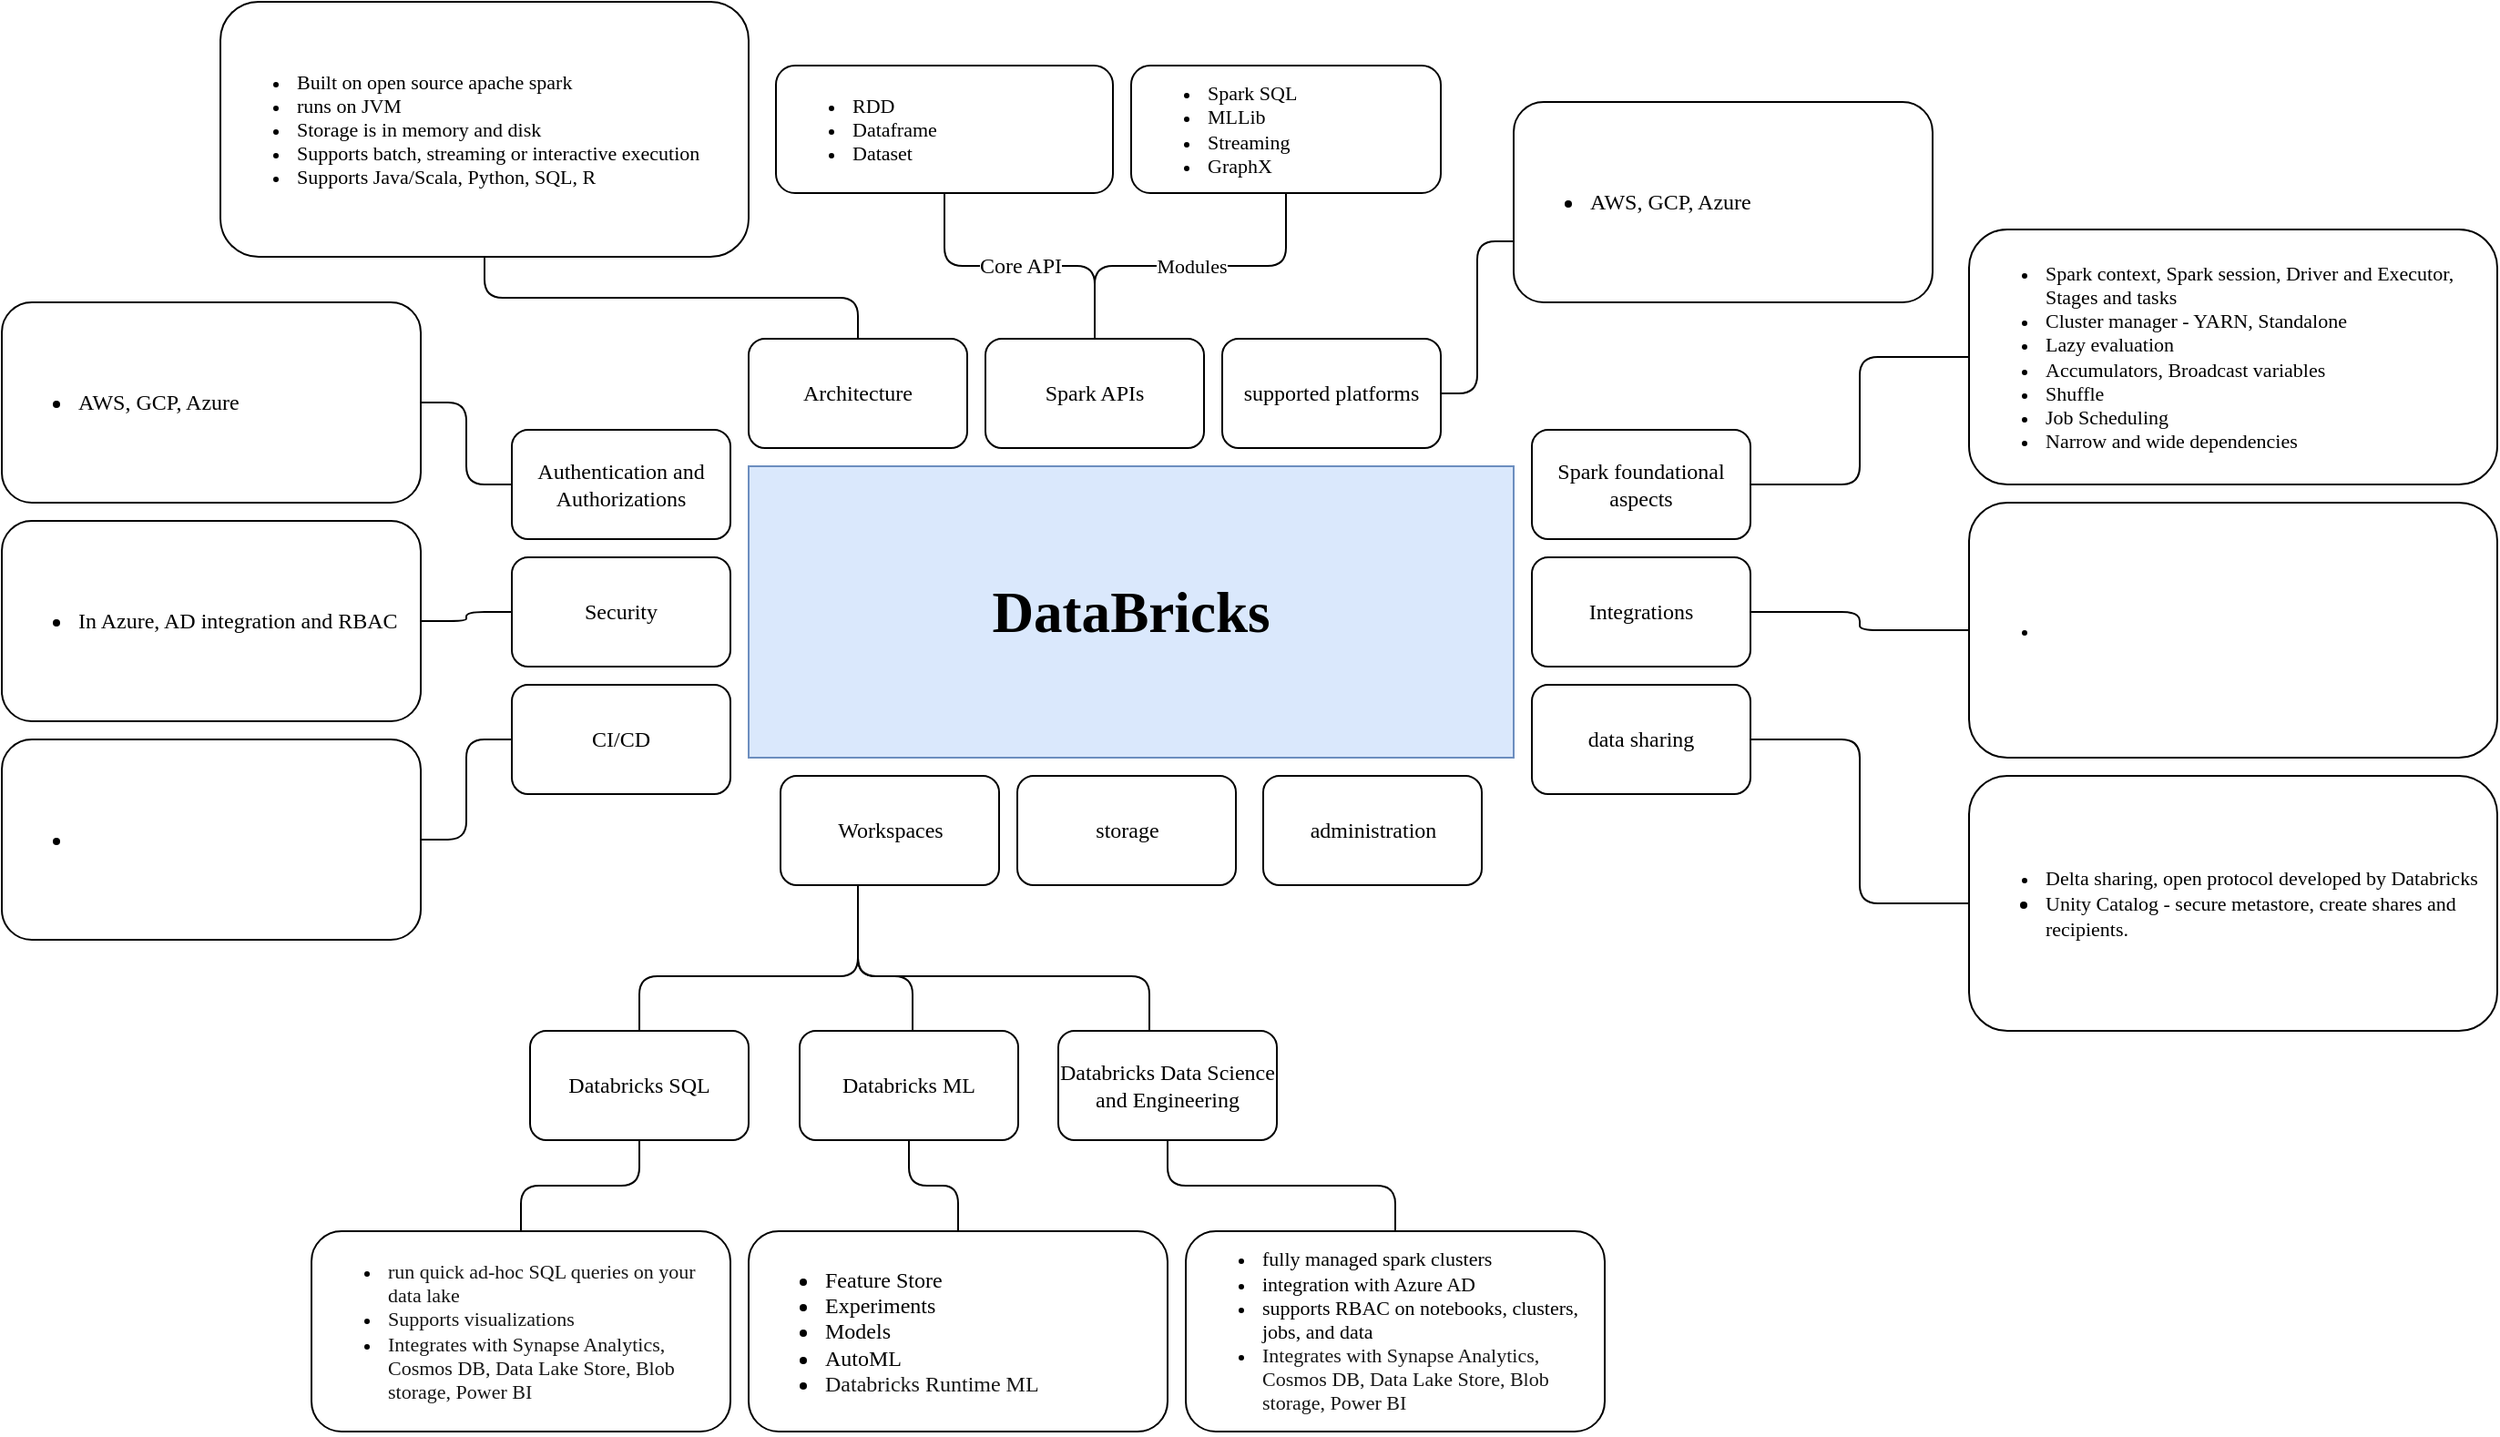 <mxfile version="17.1.3" type="github">
  <diagram id="xfbisKgPo5yGwsmO2iI5" name="Page-1">
    <mxGraphModel dx="2006" dy="1770" grid="1" gridSize="10" guides="1" tooltips="1" connect="1" arrows="1" fold="1" page="1" pageScale="1" pageWidth="850" pageHeight="1100" math="0" shadow="0">
      <root>
        <mxCell id="0" />
        <mxCell id="1" parent="0" />
        <mxCell id="V43_jzV2RidBm6Wxg-L6-1" value="&lt;h3&gt;DataBricks&lt;/h3&gt;" style="rounded=0;whiteSpace=wrap;html=1;fontFamily=Tahoma;fontSize=27;fillColor=#dae8fc;strokeColor=#6c8ebf;" vertex="1" parent="1">
          <mxGeometry x="160" y="150" width="420" height="160" as="geometry" />
        </mxCell>
        <mxCell id="V43_jzV2RidBm6Wxg-L6-4" style="edgeStyle=orthogonalEdgeStyle;rounded=1;orthogonalLoop=1;jettySize=auto;html=1;fontFamily=Tahoma;fontSize=12;endArrow=none;endFill=0;" edge="1" parent="1" source="V43_jzV2RidBm6Wxg-L6-2" target="V43_jzV2RidBm6Wxg-L6-3">
          <mxGeometry relative="1" as="geometry" />
        </mxCell>
        <mxCell id="V43_jzV2RidBm6Wxg-L6-2" value="&lt;p style=&quot;font-size: 12px&quot;&gt;Architecture&lt;/p&gt;" style="rounded=1;whiteSpace=wrap;html=1;fontFamily=Tahoma;fontSize=27;" vertex="1" parent="1">
          <mxGeometry x="160" y="80" width="120" height="60" as="geometry" />
        </mxCell>
        <mxCell id="V43_jzV2RidBm6Wxg-L6-3" value="&lt;ul style=&quot;font-size: 11px&quot;&gt;&lt;li&gt;Built on open source apache spark&lt;/li&gt;&lt;li&gt;runs on JVM&lt;/li&gt;&lt;li&gt;Storage is in memory and disk&lt;/li&gt;&lt;li&gt;Supports batch, streaming or interactive execution&lt;/li&gt;&lt;li&gt;Supports Java/Scala, Python, SQL, R&lt;/li&gt;&lt;/ul&gt;" style="rounded=1;whiteSpace=wrap;html=1;fontFamily=Tahoma;fontSize=12;align=left;" vertex="1" parent="1">
          <mxGeometry x="-130" y="-105" width="290" height="140" as="geometry" />
        </mxCell>
        <mxCell id="V43_jzV2RidBm6Wxg-L6-7" value="Core API" style="edgeStyle=orthogonalEdgeStyle;rounded=1;orthogonalLoop=1;jettySize=auto;html=1;fontFamily=Tahoma;fontSize=12;endArrow=none;endFill=0;" edge="1" parent="1" source="V43_jzV2RidBm6Wxg-L6-5" target="V43_jzV2RidBm6Wxg-L6-6">
          <mxGeometry relative="1" as="geometry" />
        </mxCell>
        <mxCell id="V43_jzV2RidBm6Wxg-L6-37" value="Modules" style="edgeStyle=orthogonalEdgeStyle;rounded=1;orthogonalLoop=1;jettySize=auto;html=1;fontFamily=Tahoma;fontSize=11;endArrow=none;endFill=0;" edge="1" parent="1" source="V43_jzV2RidBm6Wxg-L6-5" target="V43_jzV2RidBm6Wxg-L6-36">
          <mxGeometry relative="1" as="geometry" />
        </mxCell>
        <mxCell id="V43_jzV2RidBm6Wxg-L6-5" value="&lt;p style=&quot;font-size: 12px&quot;&gt;Spark APIs&lt;/p&gt;" style="rounded=1;whiteSpace=wrap;html=1;fontFamily=Tahoma;fontSize=27;" vertex="1" parent="1">
          <mxGeometry x="290" y="80" width="120" height="60" as="geometry" />
        </mxCell>
        <mxCell id="V43_jzV2RidBm6Wxg-L6-6" value="&lt;ul style=&quot;font-size: 11px&quot;&gt;&lt;li&gt;RDD&lt;/li&gt;&lt;li&gt;Dataframe&lt;/li&gt;&lt;li&gt;Dataset&lt;/li&gt;&lt;/ul&gt;" style="rounded=1;whiteSpace=wrap;html=1;fontFamily=Tahoma;fontSize=12;align=left;" vertex="1" parent="1">
          <mxGeometry x="175" y="-70" width="185" height="70" as="geometry" />
        </mxCell>
        <mxCell id="V43_jzV2RidBm6Wxg-L6-10" style="edgeStyle=orthogonalEdgeStyle;rounded=1;orthogonalLoop=1;jettySize=auto;html=1;fontFamily=Tahoma;fontSize=11;endArrow=none;endFill=0;" edge="1" parent="1" source="V43_jzV2RidBm6Wxg-L6-8" target="V43_jzV2RidBm6Wxg-L6-9">
          <mxGeometry relative="1" as="geometry" />
        </mxCell>
        <mxCell id="V43_jzV2RidBm6Wxg-L6-8" value="&lt;p style=&quot;font-size: 12px&quot;&gt;Spark foundational aspects&lt;/p&gt;" style="rounded=1;whiteSpace=wrap;html=1;fontFamily=Tahoma;fontSize=27;" vertex="1" parent="1">
          <mxGeometry x="590" y="130" width="120" height="60" as="geometry" />
        </mxCell>
        <mxCell id="V43_jzV2RidBm6Wxg-L6-9" value="&lt;ul style=&quot;font-size: 11px&quot;&gt;&lt;li&gt;&lt;span&gt;Spark context, Spark session, Driver and Executor, Stages and tasks&lt;/span&gt;&lt;br&gt;&lt;/li&gt;&lt;li&gt;Cluster manager - YARN, Standalone&lt;/li&gt;&lt;li&gt;Lazy evaluation&lt;/li&gt;&lt;li&gt;Accumulators, Broadcast variables&lt;/li&gt;&lt;li&gt;Shuffle&lt;/li&gt;&lt;li&gt;Job Scheduling&lt;/li&gt;&lt;li&gt;Narrow and wide dependencies&lt;/li&gt;&lt;/ul&gt;" style="rounded=1;whiteSpace=wrap;html=1;fontFamily=Tahoma;fontSize=12;align=left;" vertex="1" parent="1">
          <mxGeometry x="830" y="20" width="290" height="140" as="geometry" />
        </mxCell>
        <mxCell id="V43_jzV2RidBm6Wxg-L6-13" style="edgeStyle=orthogonalEdgeStyle;rounded=1;orthogonalLoop=1;jettySize=auto;html=1;entryX=0;entryY=0.695;entryDx=0;entryDy=0;entryPerimeter=0;fontFamily=Tahoma;fontSize=11;endArrow=none;endFill=0;" edge="1" parent="1" source="V43_jzV2RidBm6Wxg-L6-11" target="V43_jzV2RidBm6Wxg-L6-12">
          <mxGeometry relative="1" as="geometry" />
        </mxCell>
        <mxCell id="V43_jzV2RidBm6Wxg-L6-11" value="&lt;p style=&quot;font-size: 12px&quot;&gt;supported platforms&lt;/p&gt;" style="rounded=1;whiteSpace=wrap;html=1;fontFamily=Tahoma;fontSize=27;" vertex="1" parent="1">
          <mxGeometry x="420" y="80" width="120" height="60" as="geometry" />
        </mxCell>
        <mxCell id="V43_jzV2RidBm6Wxg-L6-12" value="&lt;ul&gt;&lt;li&gt;AWS, GCP, Azure&lt;/li&gt;&lt;/ul&gt;" style="rounded=1;whiteSpace=wrap;html=1;fontFamily=Tahoma;fontSize=12;align=left;" vertex="1" parent="1">
          <mxGeometry x="580" y="-50" width="230" height="110" as="geometry" />
        </mxCell>
        <mxCell id="V43_jzV2RidBm6Wxg-L6-16" style="edgeStyle=orthogonalEdgeStyle;rounded=1;orthogonalLoop=1;jettySize=auto;html=1;fontFamily=Tahoma;fontSize=11;endArrow=none;endFill=0;" edge="1" parent="1" source="V43_jzV2RidBm6Wxg-L6-14" target="V43_jzV2RidBm6Wxg-L6-15">
          <mxGeometry relative="1" as="geometry" />
        </mxCell>
        <mxCell id="V43_jzV2RidBm6Wxg-L6-14" value="&lt;p style=&quot;font-size: 12px&quot;&gt;Authentication and Authorizations&lt;/p&gt;" style="rounded=1;whiteSpace=wrap;html=1;fontFamily=Tahoma;fontSize=27;" vertex="1" parent="1">
          <mxGeometry x="30" y="130" width="120" height="60" as="geometry" />
        </mxCell>
        <mxCell id="V43_jzV2RidBm6Wxg-L6-15" value="&lt;ul&gt;&lt;li&gt;AWS, GCP, Azure&lt;/li&gt;&lt;/ul&gt;" style="rounded=1;whiteSpace=wrap;html=1;fontFamily=Tahoma;fontSize=12;align=left;" vertex="1" parent="1">
          <mxGeometry x="-250" y="60" width="230" height="110" as="geometry" />
        </mxCell>
        <mxCell id="V43_jzV2RidBm6Wxg-L6-35" style="edgeStyle=orthogonalEdgeStyle;rounded=1;orthogonalLoop=1;jettySize=auto;html=1;fontFamily=Tahoma;fontSize=12;endArrow=none;endFill=0;" edge="1" parent="1" source="V43_jzV2RidBm6Wxg-L6-17" target="V43_jzV2RidBm6Wxg-L6-34">
          <mxGeometry relative="1" as="geometry" />
        </mxCell>
        <mxCell id="V43_jzV2RidBm6Wxg-L6-17" value="&lt;p style=&quot;font-size: 12px&quot;&gt;Security&lt;/p&gt;" style="rounded=1;whiteSpace=wrap;html=1;fontFamily=Tahoma;fontSize=27;" vertex="1" parent="1">
          <mxGeometry x="30" y="200" width="120" height="60" as="geometry" />
        </mxCell>
        <mxCell id="V43_jzV2RidBm6Wxg-L6-23" style="edgeStyle=orthogonalEdgeStyle;rounded=1;orthogonalLoop=1;jettySize=auto;html=1;fontFamily=Tahoma;fontSize=11;endArrow=none;endFill=0;" edge="1" parent="1" source="V43_jzV2RidBm6Wxg-L6-18" target="V43_jzV2RidBm6Wxg-L6-22">
          <mxGeometry relative="1" as="geometry">
            <Array as="points">
              <mxPoint x="220" y="430" />
              <mxPoint x="100" y="430" />
            </Array>
          </mxGeometry>
        </mxCell>
        <mxCell id="V43_jzV2RidBm6Wxg-L6-26" style="edgeStyle=orthogonalEdgeStyle;rounded=1;orthogonalLoop=1;jettySize=auto;html=1;fontFamily=Tahoma;fontSize=11;endArrow=none;endFill=0;" edge="1" parent="1" source="V43_jzV2RidBm6Wxg-L6-18" target="V43_jzV2RidBm6Wxg-L6-25">
          <mxGeometry relative="1" as="geometry">
            <Array as="points">
              <mxPoint x="220" y="430" />
              <mxPoint x="380" y="430" />
            </Array>
          </mxGeometry>
        </mxCell>
        <mxCell id="V43_jzV2RidBm6Wxg-L6-27" style="edgeStyle=orthogonalEdgeStyle;rounded=1;orthogonalLoop=1;jettySize=auto;html=1;fontFamily=Tahoma;fontSize=11;endArrow=none;endFill=0;" edge="1" parent="1" source="V43_jzV2RidBm6Wxg-L6-18" target="V43_jzV2RidBm6Wxg-L6-24">
          <mxGeometry relative="1" as="geometry">
            <Array as="points">
              <mxPoint x="220" y="430" />
              <mxPoint x="250" y="430" />
            </Array>
          </mxGeometry>
        </mxCell>
        <mxCell id="V43_jzV2RidBm6Wxg-L6-18" value="&lt;p style=&quot;font-size: 12px&quot;&gt;Workspaces&lt;/p&gt;" style="rounded=1;whiteSpace=wrap;html=1;fontFamily=Tahoma;fontSize=27;" vertex="1" parent="1">
          <mxGeometry x="177.5" y="320" width="120" height="60" as="geometry" />
        </mxCell>
        <mxCell id="V43_jzV2RidBm6Wxg-L6-21" value="&lt;p style=&quot;font-size: 12px&quot;&gt;storage&lt;/p&gt;" style="rounded=1;whiteSpace=wrap;html=1;fontFamily=Tahoma;fontSize=27;" vertex="1" parent="1">
          <mxGeometry x="307.5" y="320" width="120" height="60" as="geometry" />
        </mxCell>
        <mxCell id="V43_jzV2RidBm6Wxg-L6-31" style="edgeStyle=orthogonalEdgeStyle;rounded=1;orthogonalLoop=1;jettySize=auto;html=1;fontFamily=Tahoma;fontSize=11;endArrow=none;endFill=0;" edge="1" parent="1" source="V43_jzV2RidBm6Wxg-L6-22" target="V43_jzV2RidBm6Wxg-L6-28">
          <mxGeometry relative="1" as="geometry" />
        </mxCell>
        <mxCell id="V43_jzV2RidBm6Wxg-L6-22" value="&lt;p style=&quot;font-size: 12px&quot;&gt;Databricks SQL&lt;/p&gt;" style="rounded=1;whiteSpace=wrap;html=1;fontFamily=Tahoma;fontSize=27;" vertex="1" parent="1">
          <mxGeometry x="40" y="460" width="120" height="60" as="geometry" />
        </mxCell>
        <mxCell id="V43_jzV2RidBm6Wxg-L6-32" style="edgeStyle=orthogonalEdgeStyle;rounded=1;orthogonalLoop=1;jettySize=auto;html=1;fontFamily=Tahoma;fontSize=11;endArrow=none;endFill=0;" edge="1" parent="1" source="V43_jzV2RidBm6Wxg-L6-24" target="V43_jzV2RidBm6Wxg-L6-29">
          <mxGeometry relative="1" as="geometry" />
        </mxCell>
        <mxCell id="V43_jzV2RidBm6Wxg-L6-24" value="&lt;p style=&quot;font-size: 12px&quot;&gt;Databricks ML&lt;/p&gt;" style="rounded=1;whiteSpace=wrap;html=1;fontFamily=Tahoma;fontSize=27;" vertex="1" parent="1">
          <mxGeometry x="188" y="460" width="120" height="60" as="geometry" />
        </mxCell>
        <mxCell id="V43_jzV2RidBm6Wxg-L6-33" style="edgeStyle=orthogonalEdgeStyle;rounded=1;orthogonalLoop=1;jettySize=auto;html=1;fontFamily=Tahoma;fontSize=11;endArrow=none;endFill=0;" edge="1" parent="1" source="V43_jzV2RidBm6Wxg-L6-25" target="V43_jzV2RidBm6Wxg-L6-30">
          <mxGeometry relative="1" as="geometry" />
        </mxCell>
        <mxCell id="V43_jzV2RidBm6Wxg-L6-25" value="&lt;p style=&quot;font-size: 12px&quot;&gt;Databricks Data Science and Engineering&lt;/p&gt;" style="rounded=1;whiteSpace=wrap;html=1;fontFamily=Tahoma;fontSize=27;" vertex="1" parent="1">
          <mxGeometry x="330" y="460" width="120" height="60" as="geometry" />
        </mxCell>
        <mxCell id="V43_jzV2RidBm6Wxg-L6-28" value="&lt;p&gt;&lt;/p&gt;&lt;ul style=&quot;font-size: 11px&quot;&gt;&lt;li&gt;&lt;span style=&quot;color: rgb(23 , 23 , 23) ; background-color: rgb(255 , 255 , 255)&quot;&gt;&lt;font style=&quot;font-size: 11px&quot;&gt;run quick ad-hoc SQL queries on your data lake&lt;/font&gt;&lt;/span&gt;&lt;/li&gt;&lt;li&gt;&lt;span style=&quot;color: rgb(23 , 23 , 23) ; background-color: rgb(255 , 255 , 255)&quot;&gt;&lt;font style=&quot;font-size: 11px&quot;&gt;Supports visualizations&lt;/font&gt;&lt;/span&gt;&lt;/li&gt;&lt;li&gt;&lt;span style=&quot;color: rgb(23 , 23 , 23) ; background-color: rgb(255 , 255 , 255)&quot;&gt;&lt;font style=&quot;font-size: 11px&quot;&gt;Integrates with Synapse Analytics, Cosmos DB, Data Lake Store, Blob storage, Power BI&lt;br&gt;&lt;/font&gt;&lt;/span&gt;&lt;/li&gt;&lt;/ul&gt;&lt;p&gt;&lt;/p&gt;" style="rounded=1;whiteSpace=wrap;html=1;fontFamily=Tahoma;fontSize=12;align=left;" vertex="1" parent="1">
          <mxGeometry x="-80" y="570" width="230" height="110" as="geometry" />
        </mxCell>
        <mxCell id="V43_jzV2RidBm6Wxg-L6-29" value="&lt;p style=&quot;font-size: 11px&quot;&gt;&lt;ul&gt;&lt;li&gt;&lt;span&gt;Feature Store&lt;/span&gt;&lt;/li&gt;&lt;li&gt;&lt;span&gt;Experiments&lt;/span&gt;&lt;/li&gt;&lt;li&gt;&lt;span&gt;Models&lt;/span&gt;&lt;/li&gt;&lt;li&gt;&lt;span&gt;AutoML&lt;/span&gt;&lt;/li&gt;&lt;li&gt;&lt;span style=&quot;background-color: rgb(255 , 255 , 255) ; color: rgb(23 , 23 , 23)&quot;&gt;Databricks Runtime ML&lt;/span&gt;&lt;/li&gt;&lt;/ul&gt;&lt;/p&gt;" style="rounded=1;whiteSpace=wrap;html=1;fontFamily=Tahoma;fontSize=12;align=left;" vertex="1" parent="1">
          <mxGeometry x="160" y="570" width="230" height="110" as="geometry" />
        </mxCell>
        <mxCell id="V43_jzV2RidBm6Wxg-L6-30" value="&lt;ul style=&quot;font-size: 11px&quot;&gt;&lt;li&gt;fully managed spark clusters&lt;/li&gt;&lt;li&gt;integration with Azure AD&lt;/li&gt;&lt;li&gt;supports RBAC on notebooks, clusters, jobs, and data&lt;/li&gt;&lt;li&gt;&lt;span style=&quot;color: rgb(23 , 23 , 23) ; background-color: rgb(255 , 255 , 255)&quot;&gt;&lt;font style=&quot;font-size: 11px&quot;&gt;Integrates with Synapse Analytics, Cosmos DB, Data Lake Store, Blob storage, Power BI&lt;/font&gt;&lt;/span&gt;&lt;/li&gt;&lt;/ul&gt;" style="rounded=1;whiteSpace=wrap;html=1;fontFamily=Tahoma;fontSize=12;align=left;" vertex="1" parent="1">
          <mxGeometry x="400" y="570" width="230" height="110" as="geometry" />
        </mxCell>
        <mxCell id="V43_jzV2RidBm6Wxg-L6-34" value="&lt;ul&gt;&lt;li&gt;In Azure, AD integration and RBAC&lt;/li&gt;&lt;/ul&gt;" style="rounded=1;whiteSpace=wrap;html=1;fontFamily=Tahoma;fontSize=12;align=left;" vertex="1" parent="1">
          <mxGeometry x="-250" y="180" width="230" height="110" as="geometry" />
        </mxCell>
        <mxCell id="V43_jzV2RidBm6Wxg-L6-36" value="&lt;ul style=&quot;font-size: 11px&quot;&gt;&lt;li&gt;Spark SQL&lt;/li&gt;&lt;li&gt;MLLib&lt;/li&gt;&lt;li&gt;Streaming&lt;/li&gt;&lt;li&gt;GraphX&lt;/li&gt;&lt;/ul&gt;" style="rounded=1;whiteSpace=wrap;html=1;fontFamily=Tahoma;fontSize=12;align=left;" vertex="1" parent="1">
          <mxGeometry x="370" y="-70" width="170" height="70" as="geometry" />
        </mxCell>
        <mxCell id="V43_jzV2RidBm6Wxg-L6-40" style="edgeStyle=orthogonalEdgeStyle;rounded=1;orthogonalLoop=1;jettySize=auto;html=1;fontFamily=Tahoma;fontSize=11;endArrow=none;endFill=0;" edge="1" parent="1" source="V43_jzV2RidBm6Wxg-L6-38" target="V43_jzV2RidBm6Wxg-L6-39">
          <mxGeometry relative="1" as="geometry" />
        </mxCell>
        <mxCell id="V43_jzV2RidBm6Wxg-L6-38" value="&lt;p style=&quot;font-size: 12px&quot;&gt;Integrations&lt;/p&gt;" style="rounded=1;whiteSpace=wrap;html=1;fontFamily=Tahoma;fontSize=27;" vertex="1" parent="1">
          <mxGeometry x="590" y="200" width="120" height="60" as="geometry" />
        </mxCell>
        <mxCell id="V43_jzV2RidBm6Wxg-L6-39" value="&lt;ul style=&quot;font-size: 11px&quot;&gt;&lt;li&gt;&lt;br&gt;&lt;/li&gt;&lt;/ul&gt;" style="rounded=1;whiteSpace=wrap;html=1;fontFamily=Tahoma;fontSize=12;align=left;" vertex="1" parent="1">
          <mxGeometry x="830" y="170" width="290" height="140" as="geometry" />
        </mxCell>
        <mxCell id="V43_jzV2RidBm6Wxg-L6-41" value="&lt;p style=&quot;font-size: 12px&quot;&gt;administration&lt;/p&gt;" style="rounded=1;whiteSpace=wrap;html=1;fontFamily=Tahoma;fontSize=27;" vertex="1" parent="1">
          <mxGeometry x="442.5" y="320" width="120" height="60" as="geometry" />
        </mxCell>
        <mxCell id="V43_jzV2RidBm6Wxg-L6-44" style="edgeStyle=orthogonalEdgeStyle;rounded=1;orthogonalLoop=1;jettySize=auto;html=1;fontFamily=Tahoma;fontSize=11;endArrow=none;endFill=0;" edge="1" parent="1" source="V43_jzV2RidBm6Wxg-L6-42" target="V43_jzV2RidBm6Wxg-L6-43">
          <mxGeometry relative="1" as="geometry" />
        </mxCell>
        <mxCell id="V43_jzV2RidBm6Wxg-L6-42" value="&lt;p style=&quot;font-size: 12px&quot;&gt;data sharing&lt;/p&gt;" style="rounded=1;whiteSpace=wrap;html=1;fontFamily=Tahoma;fontSize=27;" vertex="1" parent="1">
          <mxGeometry x="590" y="270" width="120" height="60" as="geometry" />
        </mxCell>
        <mxCell id="V43_jzV2RidBm6Wxg-L6-43" value="&lt;ul&gt;&lt;li style=&quot;font-size: 11px&quot;&gt;Delta sharing, open protocol developed by Databricks&lt;/li&gt;&lt;li&gt;&lt;span style=&quot;font-size: 11px&quot;&gt;Unity Catalog - secure metastore,&amp;nbsp;&lt;/span&gt;&lt;span style=&quot;font-size: 11px&quot;&gt;create shares and recipients.&lt;/span&gt;&lt;br&gt;&lt;/li&gt;&lt;/ul&gt;" style="rounded=1;whiteSpace=wrap;html=1;fontFamily=Tahoma;fontSize=12;align=left;" vertex="1" parent="1">
          <mxGeometry x="830" y="320" width="290" height="140" as="geometry" />
        </mxCell>
        <mxCell id="V43_jzV2RidBm6Wxg-L6-47" style="edgeStyle=orthogonalEdgeStyle;rounded=1;orthogonalLoop=1;jettySize=auto;html=1;fontFamily=Tahoma;fontSize=11;endArrow=none;endFill=0;" edge="1" parent="1" source="V43_jzV2RidBm6Wxg-L6-45" target="V43_jzV2RidBm6Wxg-L6-46">
          <mxGeometry relative="1" as="geometry" />
        </mxCell>
        <mxCell id="V43_jzV2RidBm6Wxg-L6-45" value="&lt;p style=&quot;font-size: 12px&quot;&gt;CI/CD&lt;/p&gt;" style="rounded=1;whiteSpace=wrap;html=1;fontFamily=Tahoma;fontSize=27;" vertex="1" parent="1">
          <mxGeometry x="30" y="270" width="120" height="60" as="geometry" />
        </mxCell>
        <mxCell id="V43_jzV2RidBm6Wxg-L6-46" value="&lt;ul&gt;&lt;li&gt;&lt;br&gt;&lt;/li&gt;&lt;/ul&gt;" style="rounded=1;whiteSpace=wrap;html=1;fontFamily=Tahoma;fontSize=12;align=left;" vertex="1" parent="1">
          <mxGeometry x="-250" y="300" width="230" height="110" as="geometry" />
        </mxCell>
      </root>
    </mxGraphModel>
  </diagram>
</mxfile>
